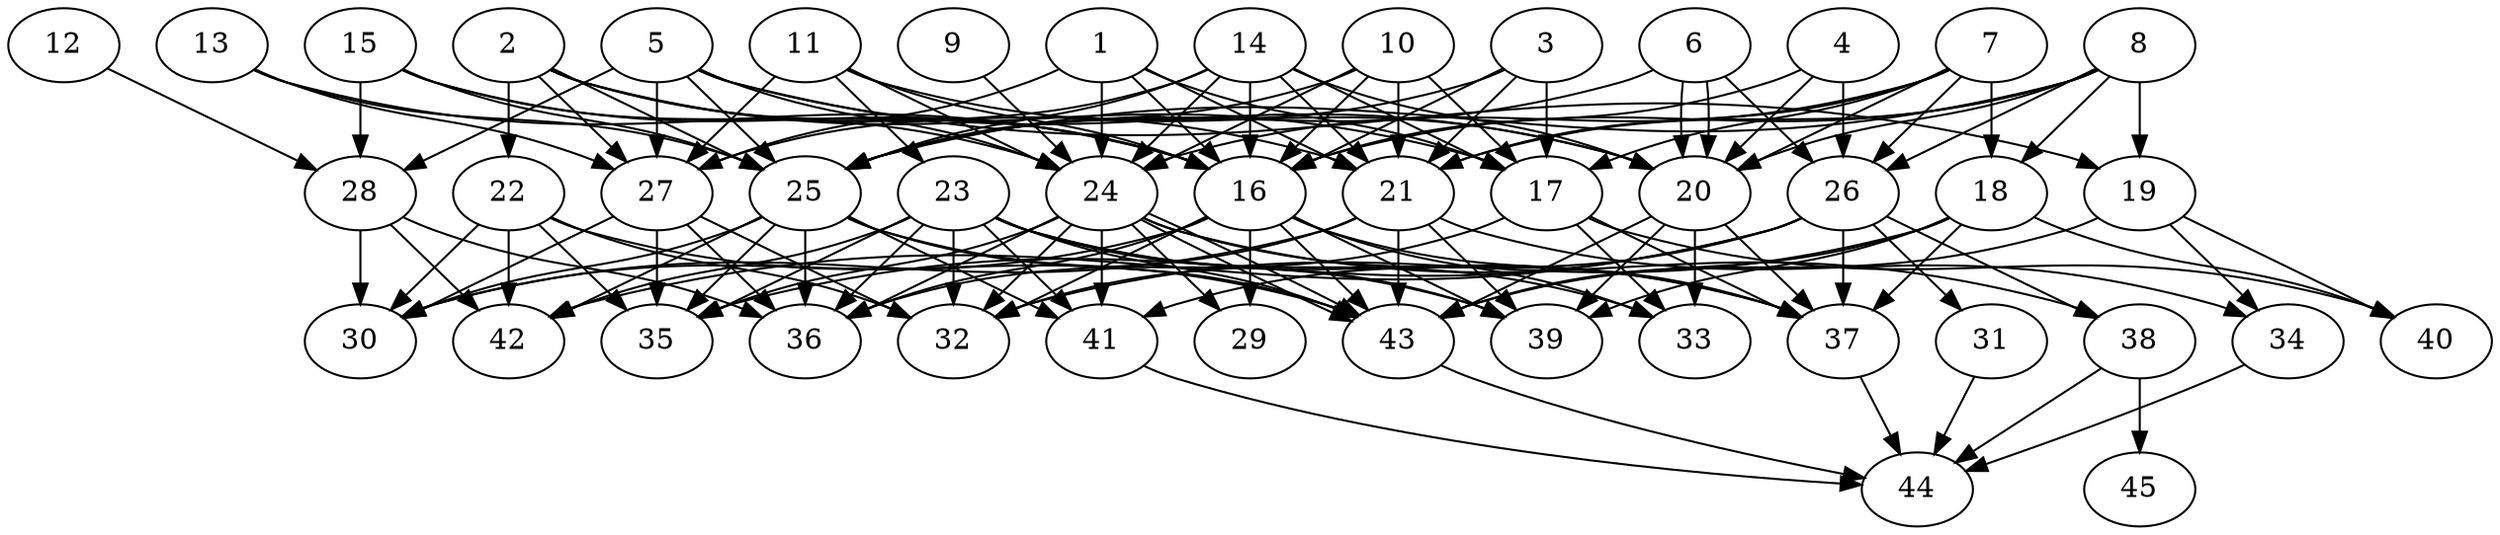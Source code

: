 // DAG automatically generated by daggen at Thu Oct  3 14:07:25 2019
// ./daggen --dot -n 45 --ccr 0.5 --fat 0.7 --regular 0.7 --density 0.7 --mindata 5242880 --maxdata 52428800 
digraph G {
  1 [size="47036416", alpha="0.07", expect_size="23518208"] 
  1 -> 16 [size ="23518208"]
  1 -> 17 [size ="23518208"]
  1 -> 21 [size ="23518208"]
  1 -> 24 [size ="23518208"]
  1 -> 27 [size ="23518208"]
  2 [size="70895616", alpha="0.05", expect_size="35447808"] 
  2 -> 16 [size ="35447808"]
  2 -> 17 [size ="35447808"]
  2 -> 21 [size ="35447808"]
  2 -> 22 [size ="35447808"]
  2 -> 25 [size ="35447808"]
  2 -> 27 [size ="35447808"]
  3 [size="104392704", alpha="0.12", expect_size="52196352"] 
  3 -> 16 [size ="52196352"]
  3 -> 17 [size ="52196352"]
  3 -> 21 [size ="52196352"]
  3 -> 25 [size ="52196352"]
  4 [size="59396096", alpha="0.17", expect_size="29698048"] 
  4 -> 16 [size ="29698048"]
  4 -> 20 [size ="29698048"]
  4 -> 26 [size ="29698048"]
  5 [size="46825472", alpha="0.06", expect_size="23412736"] 
  5 -> 19 [size ="23412736"]
  5 -> 20 [size ="23412736"]
  5 -> 24 [size ="23412736"]
  5 -> 25 [size ="23412736"]
  5 -> 27 [size ="23412736"]
  5 -> 28 [size ="23412736"]
  6 [size="25423872", alpha="0.12", expect_size="12711936"] 
  6 -> 20 [size ="12711936"]
  6 -> 20 [size ="12711936"]
  6 -> 25 [size ="12711936"]
  6 -> 26 [size ="12711936"]
  7 [size="97265664", alpha="0.04", expect_size="48632832"] 
  7 -> 17 [size ="48632832"]
  7 -> 18 [size ="48632832"]
  7 -> 20 [size ="48632832"]
  7 -> 21 [size ="48632832"]
  7 -> 24 [size ="48632832"]
  7 -> 26 [size ="48632832"]
  8 [size="79859712", alpha="0.16", expect_size="39929856"] 
  8 -> 16 [size ="39929856"]
  8 -> 18 [size ="39929856"]
  8 -> 19 [size ="39929856"]
  8 -> 20 [size ="39929856"]
  8 -> 21 [size ="39929856"]
  8 -> 25 [size ="39929856"]
  8 -> 26 [size ="39929856"]
  9 [size="81336320", alpha="0.19", expect_size="40668160"] 
  9 -> 24 [size ="40668160"]
  10 [size="48449536", alpha="0.12", expect_size="24224768"] 
  10 -> 16 [size ="24224768"]
  10 -> 17 [size ="24224768"]
  10 -> 21 [size ="24224768"]
  10 -> 24 [size ="24224768"]
  10 -> 25 [size ="24224768"]
  11 [size="38969344", alpha="0.18", expect_size="19484672"] 
  11 -> 16 [size ="19484672"]
  11 -> 20 [size ="19484672"]
  11 -> 23 [size ="19484672"]
  11 -> 24 [size ="19484672"]
  11 -> 27 [size ="19484672"]
  12 [size="73289728", alpha="0.07", expect_size="36644864"] 
  12 -> 28 [size ="36644864"]
  13 [size="95862784", alpha="0.02", expect_size="47931392"] 
  13 -> 16 [size ="47931392"]
  13 -> 25 [size ="47931392"]
  13 -> 27 [size ="47931392"]
  14 [size="58853376", alpha="0.16", expect_size="29426688"] 
  14 -> 16 [size ="29426688"]
  14 -> 17 [size ="29426688"]
  14 -> 20 [size ="29426688"]
  14 -> 21 [size ="29426688"]
  14 -> 24 [size ="29426688"]
  14 -> 25 [size ="29426688"]
  14 -> 27 [size ="29426688"]
  15 [size="46977024", alpha="0.04", expect_size="23488512"] 
  15 -> 16 [size ="23488512"]
  15 -> 24 [size ="23488512"]
  15 -> 25 [size ="23488512"]
  15 -> 28 [size ="23488512"]
  16 [size="73986048", alpha="0.10", expect_size="36993024"] 
  16 -> 29 [size ="36993024"]
  16 -> 30 [size ="36993024"]
  16 -> 32 [size ="36993024"]
  16 -> 33 [size ="36993024"]
  16 -> 36 [size ="36993024"]
  16 -> 37 [size ="36993024"]
  16 -> 39 [size ="36993024"]
  16 -> 43 [size ="36993024"]
  17 [size="36186112", alpha="0.01", expect_size="18093056"] 
  17 -> 32 [size ="18093056"]
  17 -> 33 [size ="18093056"]
  17 -> 37 [size ="18093056"]
  17 -> 40 [size ="18093056"]
  18 [size="54726656", alpha="0.15", expect_size="27363328"] 
  18 -> 32 [size ="27363328"]
  18 -> 37 [size ="27363328"]
  18 -> 39 [size ="27363328"]
  18 -> 40 [size ="27363328"]
  18 -> 43 [size ="27363328"]
  19 [size="34080768", alpha="0.13", expect_size="17040384"] 
  19 -> 34 [size ="17040384"]
  19 -> 40 [size ="17040384"]
  19 -> 43 [size ="17040384"]
  20 [size="27609088", alpha="0.20", expect_size="13804544"] 
  20 -> 33 [size ="13804544"]
  20 -> 37 [size ="13804544"]
  20 -> 39 [size ="13804544"]
  20 -> 43 [size ="13804544"]
  21 [size="83331072", alpha="0.14", expect_size="41665536"] 
  21 -> 30 [size ="41665536"]
  21 -> 34 [size ="41665536"]
  21 -> 36 [size ="41665536"]
  21 -> 39 [size ="41665536"]
  21 -> 43 [size ="41665536"]
  22 [size="72366080", alpha="0.02", expect_size="36183040"] 
  22 -> 30 [size ="36183040"]
  22 -> 32 [size ="36183040"]
  22 -> 35 [size ="36183040"]
  22 -> 42 [size ="36183040"]
  22 -> 43 [size ="36183040"]
  23 [size="11843584", alpha="0.09", expect_size="5921792"] 
  23 -> 32 [size ="5921792"]
  23 -> 33 [size ="5921792"]
  23 -> 35 [size ="5921792"]
  23 -> 36 [size ="5921792"]
  23 -> 37 [size ="5921792"]
  23 -> 39 [size ="5921792"]
  23 -> 41 [size ="5921792"]
  23 -> 42 [size ="5921792"]
  23 -> 43 [size ="5921792"]
  24 [size="21000192", alpha="0.07", expect_size="10500096"] 
  24 -> 29 [size ="10500096"]
  24 -> 32 [size ="10500096"]
  24 -> 35 [size ="10500096"]
  24 -> 36 [size ="10500096"]
  24 -> 37 [size ="10500096"]
  24 -> 38 [size ="10500096"]
  24 -> 41 [size ="10500096"]
  24 -> 43 [size ="10500096"]
  24 -> 43 [size ="10500096"]
  25 [size="95926272", alpha="0.13", expect_size="47963136"] 
  25 -> 30 [size ="47963136"]
  25 -> 35 [size ="47963136"]
  25 -> 36 [size ="47963136"]
  25 -> 39 [size ="47963136"]
  25 -> 41 [size ="47963136"]
  25 -> 42 [size ="47963136"]
  25 -> 43 [size ="47963136"]
  26 [size="19957760", alpha="0.01", expect_size="9978880"] 
  26 -> 31 [size ="9978880"]
  26 -> 35 [size ="9978880"]
  26 -> 37 [size ="9978880"]
  26 -> 38 [size ="9978880"]
  26 -> 41 [size ="9978880"]
  26 -> 42 [size ="9978880"]
  27 [size="67504128", alpha="0.08", expect_size="33752064"] 
  27 -> 30 [size ="33752064"]
  27 -> 32 [size ="33752064"]
  27 -> 35 [size ="33752064"]
  27 -> 36 [size ="33752064"]
  28 [size="72067072", alpha="0.10", expect_size="36033536"] 
  28 -> 30 [size ="36033536"]
  28 -> 36 [size ="36033536"]
  28 -> 42 [size ="36033536"]
  29 [size="48103424", alpha="0.07", expect_size="24051712"] 
  30 [size="13148160", alpha="0.12", expect_size="6574080"] 
  31 [size="11241472", alpha="0.03", expect_size="5620736"] 
  31 -> 44 [size ="5620736"]
  32 [size="78936064", alpha="0.07", expect_size="39468032"] 
  33 [size="87900160", alpha="0.09", expect_size="43950080"] 
  34 [size="37666816", alpha="0.02", expect_size="18833408"] 
  34 -> 44 [size ="18833408"]
  35 [size="71520256", alpha="0.02", expect_size="35760128"] 
  36 [size="37056512", alpha="0.16", expect_size="18528256"] 
  37 [size="43587584", alpha="0.15", expect_size="21793792"] 
  37 -> 44 [size ="21793792"]
  38 [size="83521536", alpha="0.03", expect_size="41760768"] 
  38 -> 44 [size ="41760768"]
  38 -> 45 [size ="41760768"]
  39 [size="37488640", alpha="0.17", expect_size="18744320"] 
  40 [size="70711296", alpha="0.14", expect_size="35355648"] 
  41 [size="32411648", alpha="0.07", expect_size="16205824"] 
  41 -> 44 [size ="16205824"]
  42 [size="45447168", alpha="0.13", expect_size="22723584"] 
  43 [size="78247936", alpha="0.19", expect_size="39123968"] 
  43 -> 44 [size ="39123968"]
  44 [size="27451392", alpha="0.07", expect_size="13725696"] 
  45 [size="35794944", alpha="0.13", expect_size="17897472"] 
}
